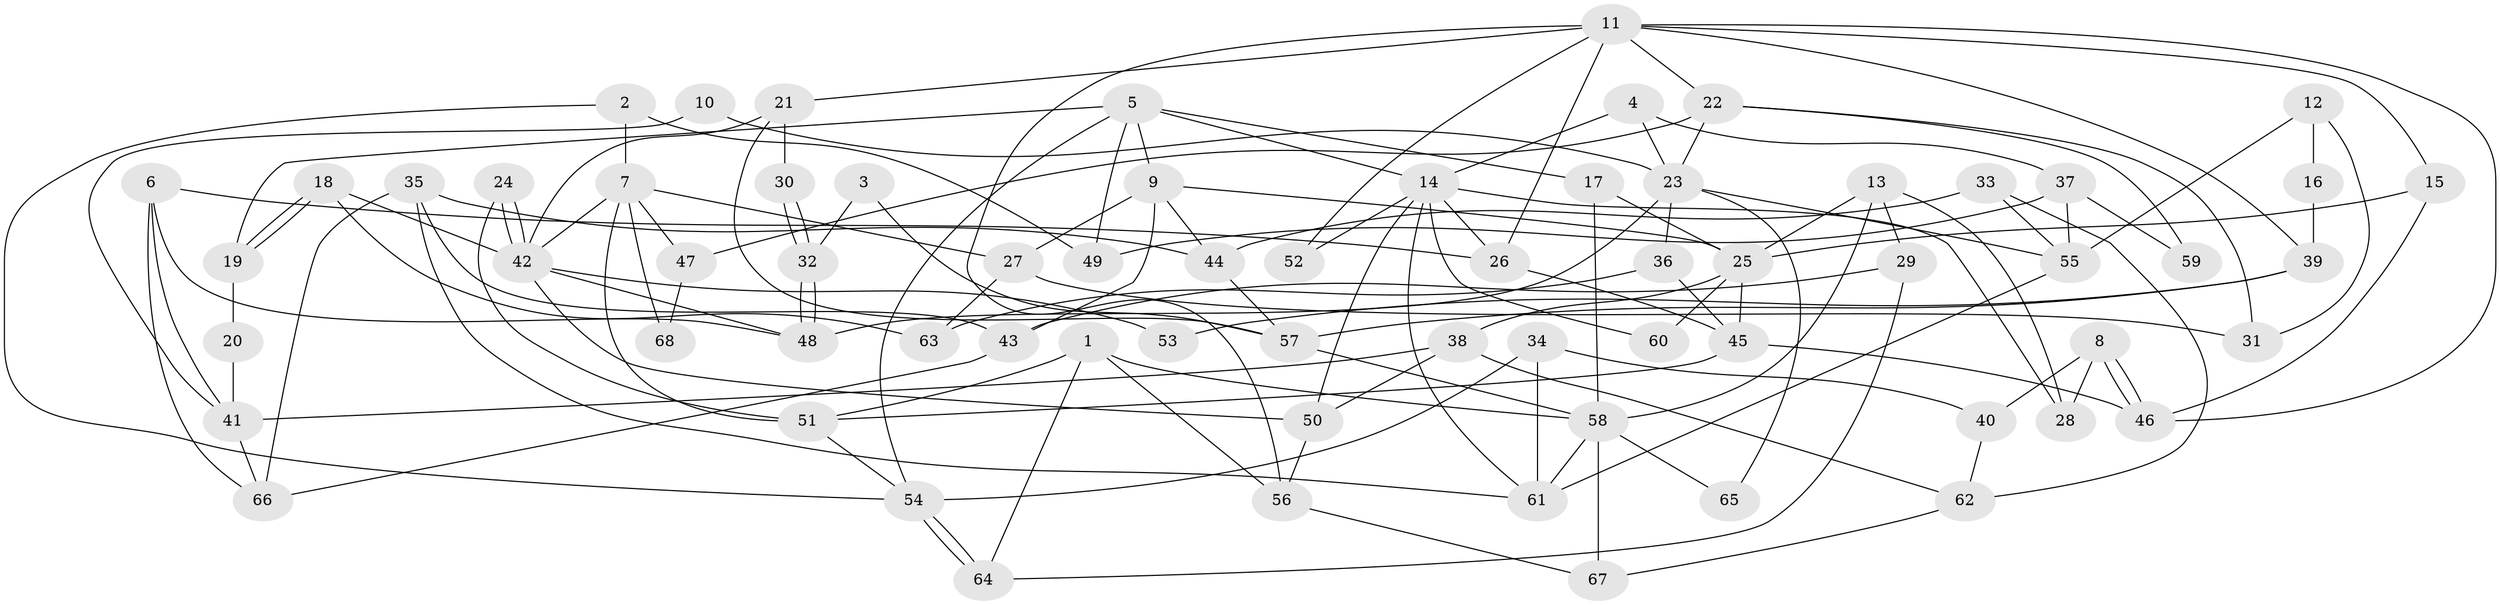 // Generated by graph-tools (version 1.1) at 2025/15/03/09/25 04:15:07]
// undirected, 68 vertices, 136 edges
graph export_dot {
graph [start="1"]
  node [color=gray90,style=filled];
  1;
  2;
  3;
  4;
  5;
  6;
  7;
  8;
  9;
  10;
  11;
  12;
  13;
  14;
  15;
  16;
  17;
  18;
  19;
  20;
  21;
  22;
  23;
  24;
  25;
  26;
  27;
  28;
  29;
  30;
  31;
  32;
  33;
  34;
  35;
  36;
  37;
  38;
  39;
  40;
  41;
  42;
  43;
  44;
  45;
  46;
  47;
  48;
  49;
  50;
  51;
  52;
  53;
  54;
  55;
  56;
  57;
  58;
  59;
  60;
  61;
  62;
  63;
  64;
  65;
  66;
  67;
  68;
  1 -- 51;
  1 -- 58;
  1 -- 56;
  1 -- 64;
  2 -- 54;
  2 -- 7;
  2 -- 49;
  3 -- 32;
  3 -- 57;
  4 -- 14;
  4 -- 23;
  4 -- 37;
  5 -- 14;
  5 -- 17;
  5 -- 9;
  5 -- 19;
  5 -- 49;
  5 -- 54;
  6 -- 66;
  6 -- 26;
  6 -- 41;
  6 -- 48;
  7 -- 51;
  7 -- 42;
  7 -- 27;
  7 -- 47;
  7 -- 68;
  8 -- 28;
  8 -- 46;
  8 -- 46;
  8 -- 40;
  9 -- 43;
  9 -- 25;
  9 -- 27;
  9 -- 44;
  10 -- 41;
  10 -- 23;
  11 -- 26;
  11 -- 46;
  11 -- 15;
  11 -- 21;
  11 -- 22;
  11 -- 39;
  11 -- 52;
  11 -- 56;
  12 -- 31;
  12 -- 55;
  12 -- 16;
  13 -- 25;
  13 -- 58;
  13 -- 28;
  13 -- 29;
  14 -- 50;
  14 -- 61;
  14 -- 26;
  14 -- 28;
  14 -- 52;
  14 -- 60;
  15 -- 25;
  15 -- 46;
  16 -- 39;
  17 -- 25;
  17 -- 58;
  18 -- 42;
  18 -- 19;
  18 -- 19;
  18 -- 63;
  19 -- 20;
  20 -- 41;
  21 -- 42;
  21 -- 30;
  21 -- 57;
  22 -- 23;
  22 -- 31;
  22 -- 47;
  22 -- 59;
  23 -- 36;
  23 -- 48;
  23 -- 55;
  23 -- 65;
  24 -- 42;
  24 -- 42;
  24 -- 51;
  25 -- 38;
  25 -- 45;
  25 -- 60;
  26 -- 45;
  27 -- 31;
  27 -- 63;
  29 -- 64;
  29 -- 43;
  30 -- 32;
  30 -- 32;
  32 -- 48;
  32 -- 48;
  33 -- 44;
  33 -- 55;
  33 -- 62;
  34 -- 54;
  34 -- 61;
  34 -- 40;
  35 -- 61;
  35 -- 66;
  35 -- 43;
  35 -- 44;
  36 -- 45;
  36 -- 63;
  37 -- 49;
  37 -- 55;
  37 -- 59;
  38 -- 62;
  38 -- 50;
  38 -- 41;
  39 -- 57;
  39 -- 53;
  40 -- 62;
  41 -- 66;
  42 -- 48;
  42 -- 50;
  42 -- 53;
  43 -- 66;
  44 -- 57;
  45 -- 46;
  45 -- 51;
  47 -- 68;
  50 -- 56;
  51 -- 54;
  54 -- 64;
  54 -- 64;
  55 -- 61;
  56 -- 67;
  57 -- 58;
  58 -- 67;
  58 -- 61;
  58 -- 65;
  62 -- 67;
}
